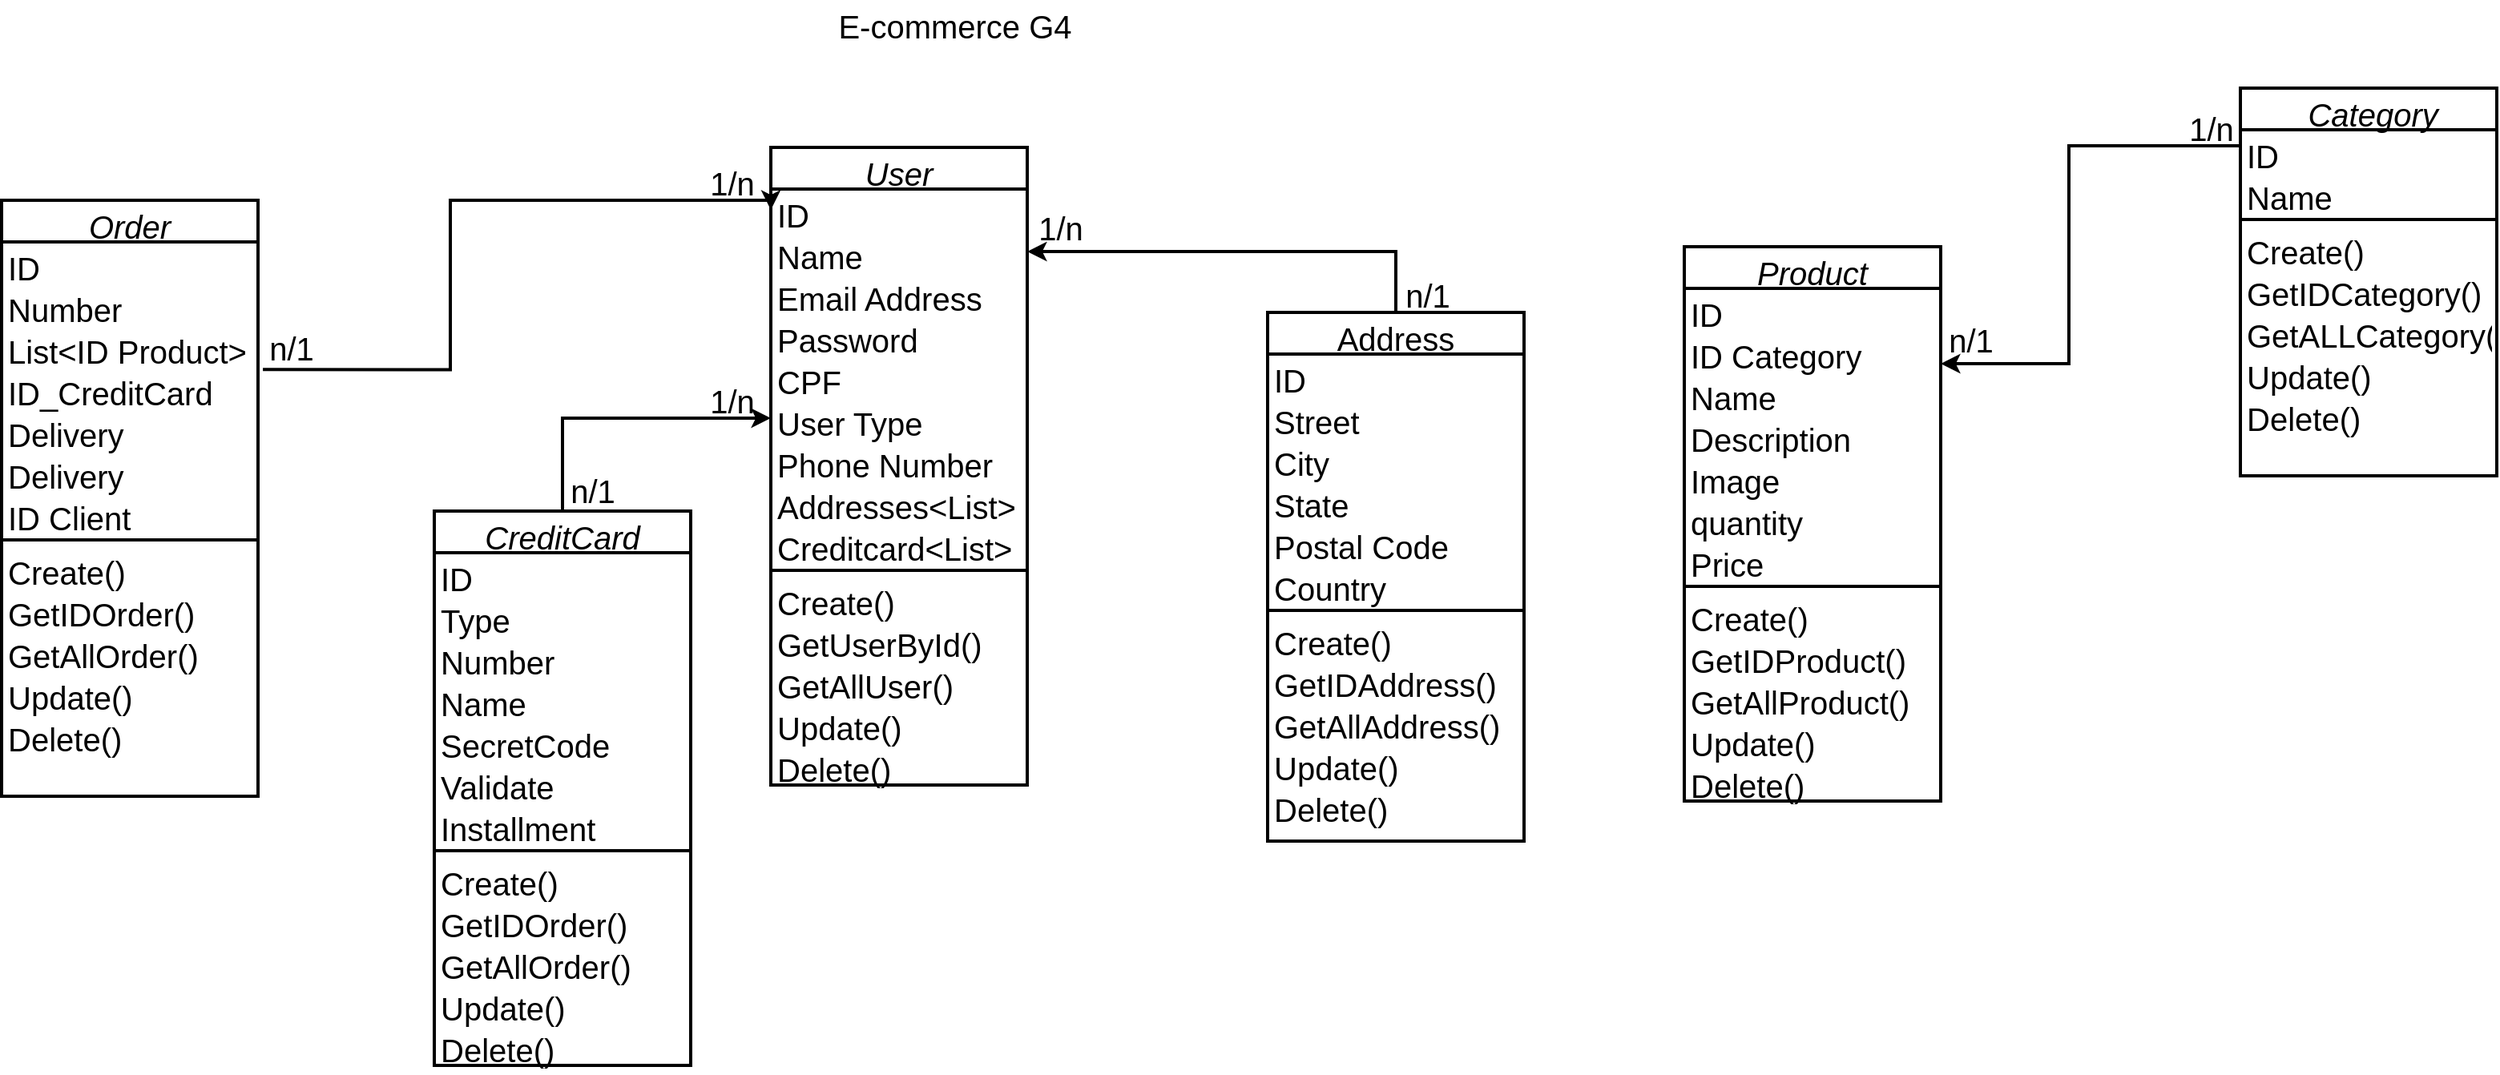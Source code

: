 <mxfile version="21.2.1" type="github">
  <diagram id="C5RBs43oDa-KdzZeNtuy" name="Page-1">
    <mxGraphModel dx="2834" dy="735" grid="1" gridSize="10" guides="1" tooltips="1" connect="1" arrows="1" fold="1" page="1" pageScale="1" pageWidth="827" pageHeight="1169" math="0" shadow="0">
      <root>
        <mxCell id="WIyWlLk6GJQsqaUBKTNV-0" />
        <mxCell id="WIyWlLk6GJQsqaUBKTNV-1" parent="WIyWlLk6GJQsqaUBKTNV-0" />
        <mxCell id="zkfFHV4jXpPFQw0GAbJ--0" value="User" style="swimlane;fontStyle=2;align=center;verticalAlign=top;childLayout=stackLayout;horizontal=1;startSize=26;horizontalStack=0;resizeParent=1;resizeLast=0;collapsible=1;marginBottom=0;rounded=0;shadow=0;strokeWidth=2;fontSize=20;labelBackgroundColor=none;labelBorderColor=none;spacing=0;" parent="WIyWlLk6GJQsqaUBKTNV-1" vertex="1">
          <mxGeometry x="310" y="97" width="160" height="398" as="geometry">
            <mxRectangle x="310" y="97" width="160" height="26" as="alternateBounds" />
          </mxGeometry>
        </mxCell>
        <mxCell id="CV67vwX7zclwXSkSuA7H-9" value="ID&#xa;" style="text;align=left;verticalAlign=top;spacingLeft=4;spacingRight=4;overflow=hidden;rotatable=0;points=[[0,0.5],[1,0.5]];portConstraint=eastwest;strokeWidth=2;fontSize=20;labelBackgroundColor=none;labelBorderColor=none;spacing=0;" parent="zkfFHV4jXpPFQw0GAbJ--0" vertex="1">
          <mxGeometry y="26" width="160" height="26" as="geometry" />
        </mxCell>
        <mxCell id="zkfFHV4jXpPFQw0GAbJ--1" value="Name" style="text;align=left;verticalAlign=top;spacingLeft=4;spacingRight=4;overflow=hidden;rotatable=0;points=[[0,0.5],[1,0.5]];portConstraint=eastwest;strokeWidth=2;fontSize=20;labelBackgroundColor=none;labelBorderColor=none;spacing=0;" parent="zkfFHV4jXpPFQw0GAbJ--0" vertex="1">
          <mxGeometry y="52" width="160" height="26" as="geometry" />
        </mxCell>
        <mxCell id="zkfFHV4jXpPFQw0GAbJ--3" value="Email Address" style="text;align=left;verticalAlign=top;spacingLeft=4;spacingRight=4;overflow=hidden;rotatable=0;points=[[0,0.5],[1,0.5]];portConstraint=eastwest;rounded=0;shadow=0;strokeWidth=2;fontSize=20;labelBackgroundColor=none;labelBorderColor=none;spacing=0;" parent="zkfFHV4jXpPFQw0GAbJ--0" vertex="1">
          <mxGeometry y="78" width="160" height="26" as="geometry" />
        </mxCell>
        <mxCell id="CV67vwX7zclwXSkSuA7H-7" value="Password" style="text;align=left;verticalAlign=top;spacingLeft=4;spacingRight=4;overflow=hidden;rotatable=0;points=[[0,0.5],[1,0.5]];portConstraint=eastwest;rounded=0;shadow=0;strokeWidth=2;fontSize=20;labelBackgroundColor=none;labelBorderColor=none;spacing=0;" parent="zkfFHV4jXpPFQw0GAbJ--0" vertex="1">
          <mxGeometry y="104" width="160" height="26" as="geometry" />
        </mxCell>
        <mxCell id="CV67vwX7zclwXSkSuA7H-230" value="CPF&#xa;" style="text;align=left;verticalAlign=top;spacingLeft=4;spacingRight=4;overflow=hidden;rotatable=0;points=[[0,0.5],[1,0.5]];portConstraint=eastwest;rounded=0;shadow=0;strokeWidth=2;fontSize=20;labelBackgroundColor=none;labelBorderColor=none;spacing=0;" parent="zkfFHV4jXpPFQw0GAbJ--0" vertex="1">
          <mxGeometry y="130" width="160" height="26" as="geometry" />
        </mxCell>
        <mxCell id="CV67vwX7zclwXSkSuA7H-6" value="User Type&#xa;" style="text;align=left;verticalAlign=top;spacingLeft=4;spacingRight=4;overflow=hidden;rotatable=0;points=[[0,0.5],[1,0.5]];portConstraint=eastwest;rounded=0;shadow=0;strokeWidth=2;fontSize=20;labelBackgroundColor=none;labelBorderColor=none;spacing=0;" parent="zkfFHV4jXpPFQw0GAbJ--0" vertex="1">
          <mxGeometry y="156" width="160" height="26" as="geometry" />
        </mxCell>
        <mxCell id="zkfFHV4jXpPFQw0GAbJ--2" value="Phone Number" style="text;align=left;verticalAlign=top;spacingLeft=4;spacingRight=4;overflow=hidden;rotatable=0;points=[[0,0.5],[1,0.5]];portConstraint=eastwest;rounded=0;shadow=0;strokeWidth=2;fontSize=20;labelBackgroundColor=none;labelBorderColor=none;spacing=0;" parent="zkfFHV4jXpPFQw0GAbJ--0" vertex="1">
          <mxGeometry y="182" width="160" height="26" as="geometry" />
        </mxCell>
        <mxCell id="CV67vwX7zclwXSkSuA7H-237" value="Addresses&lt;List&gt;" style="text;align=left;verticalAlign=top;spacingLeft=4;spacingRight=4;overflow=hidden;rotatable=0;points=[[0,0.5],[1,0.5]];portConstraint=eastwest;rounded=0;shadow=0;strokeWidth=2;fontSize=20;labelBackgroundColor=none;labelBorderColor=none;spacing=0;" parent="zkfFHV4jXpPFQw0GAbJ--0" vertex="1">
          <mxGeometry y="208" width="160" height="26" as="geometry" />
        </mxCell>
        <mxCell id="aAlWt6DR_Hnhy0xP232b-1" value="Creditcard&lt;List&gt;" style="text;align=left;verticalAlign=top;spacingLeft=4;spacingRight=4;overflow=hidden;rotatable=0;points=[[0,0.5],[1,0.5]];portConstraint=eastwest;rounded=0;shadow=0;strokeWidth=2;fontSize=20;labelBackgroundColor=none;labelBorderColor=none;spacing=0;" parent="zkfFHV4jXpPFQw0GAbJ--0" vertex="1">
          <mxGeometry y="234" width="160" height="26" as="geometry" />
        </mxCell>
        <mxCell id="zkfFHV4jXpPFQw0GAbJ--4" value="" style="line;strokeWidth=2;align=left;verticalAlign=middle;spacingTop=-1;spacingLeft=3;spacingRight=3;rotatable=0;labelPosition=right;points=[];portConstraint=eastwest;fontSize=20;labelBackgroundColor=none;labelBorderColor=none;spacing=0;" parent="zkfFHV4jXpPFQw0GAbJ--0" vertex="1">
          <mxGeometry y="260" width="160" height="8" as="geometry" />
        </mxCell>
        <mxCell id="CV67vwX7zclwXSkSuA7H-208" value="Create()&#xa;" style="text;align=left;verticalAlign=top;spacingLeft=4;spacingRight=4;overflow=hidden;rotatable=0;points=[[0,0.5],[1,0.5]];portConstraint=eastwest;rounded=0;shadow=0;strokeWidth=2;fontSize=20;labelBackgroundColor=none;labelBorderColor=none;spacing=0;" parent="zkfFHV4jXpPFQw0GAbJ--0" vertex="1">
          <mxGeometry y="268" width="160" height="26" as="geometry" />
        </mxCell>
        <mxCell id="CV67vwX7zclwXSkSuA7H-12" value="GetUserById()" style="text;align=left;verticalAlign=top;spacingLeft=4;spacingRight=4;overflow=hidden;rotatable=0;points=[[0,0.5],[1,0.5]];portConstraint=eastwest;rounded=0;shadow=0;strokeWidth=2;fontSize=20;labelBackgroundColor=none;labelBorderColor=none;spacing=0;" parent="zkfFHV4jXpPFQw0GAbJ--0" vertex="1">
          <mxGeometry y="294" width="160" height="26" as="geometry" />
        </mxCell>
        <mxCell id="CV67vwX7zclwXSkSuA7H-13" value="GetAllUser()" style="text;align=left;verticalAlign=top;spacingLeft=4;spacingRight=4;overflow=hidden;rotatable=0;points=[[0,0.5],[1,0.5]];portConstraint=eastwest;rounded=0;shadow=0;strokeWidth=2;fontSize=20;labelBackgroundColor=none;labelBorderColor=none;spacing=0;" parent="zkfFHV4jXpPFQw0GAbJ--0" vertex="1">
          <mxGeometry y="320" width="160" height="26" as="geometry" />
        </mxCell>
        <mxCell id="CV67vwX7zclwXSkSuA7H-14" value="Update()" style="text;align=left;verticalAlign=top;spacingLeft=4;spacingRight=4;overflow=hidden;rotatable=0;points=[[0,0.5],[1,0.5]];portConstraint=eastwest;rounded=0;shadow=0;strokeWidth=2;fontSize=20;labelBackgroundColor=none;labelBorderColor=none;spacing=0;" parent="zkfFHV4jXpPFQw0GAbJ--0" vertex="1">
          <mxGeometry y="346" width="160" height="26" as="geometry" />
        </mxCell>
        <mxCell id="CV67vwX7zclwXSkSuA7H-16" value="Delete()" style="text;align=left;verticalAlign=top;spacingLeft=4;spacingRight=4;overflow=hidden;rotatable=0;points=[[0,0.5],[1,0.5]];portConstraint=eastwest;rounded=0;shadow=0;strokeWidth=2;fontSize=20;labelBackgroundColor=none;labelBorderColor=none;spacing=0;" parent="zkfFHV4jXpPFQw0GAbJ--0" vertex="1">
          <mxGeometry y="372" width="160" height="26" as="geometry" />
        </mxCell>
        <mxCell id="CV67vwX7zclwXSkSuA7H-223" value="" style="edgeStyle=orthogonalEdgeStyle;rounded=0;orthogonalLoop=1;jettySize=auto;exitX=0.5;exitY=0;exitDx=0;exitDy=0;entryX=1;entryY=0.5;entryDx=0;entryDy=0;strokeWidth=2;fontSize=20;labelBackgroundColor=none;labelBorderColor=none;spacing=0;" parent="WIyWlLk6GJQsqaUBKTNV-1" source="zkfFHV4jXpPFQw0GAbJ--17" target="zkfFHV4jXpPFQw0GAbJ--1" edge="1">
          <mxGeometry relative="1" as="geometry" />
        </mxCell>
        <mxCell id="zkfFHV4jXpPFQw0GAbJ--17" value="Address" style="swimlane;fontStyle=0;align=center;verticalAlign=top;childLayout=stackLayout;horizontal=1;startSize=26;horizontalStack=0;resizeParent=1;resizeLast=0;collapsible=1;marginBottom=0;rounded=0;shadow=0;strokeWidth=2;fontSize=20;labelBackgroundColor=none;labelBorderColor=none;spacing=0;" parent="WIyWlLk6GJQsqaUBKTNV-1" vertex="1">
          <mxGeometry x="620" y="200" width="160" height="330" as="geometry">
            <mxRectangle x="550" y="140" width="160" height="26" as="alternateBounds" />
          </mxGeometry>
        </mxCell>
        <mxCell id="CV67vwX7zclwXSkSuA7H-10" value="ID&#xa;" style="text;align=left;verticalAlign=top;spacingLeft=4;spacingRight=4;overflow=hidden;rotatable=0;points=[[0,0.5],[1,0.5]];portConstraint=eastwest;strokeWidth=2;fontSize=20;labelBackgroundColor=none;labelBorderColor=none;spacing=0;" parent="zkfFHV4jXpPFQw0GAbJ--17" vertex="1">
          <mxGeometry y="26" width="160" height="26" as="geometry" />
        </mxCell>
        <mxCell id="zkfFHV4jXpPFQw0GAbJ--18" value="Street" style="text;align=left;verticalAlign=top;spacingLeft=4;spacingRight=4;overflow=hidden;rotatable=0;points=[[0,0.5],[1,0.5]];portConstraint=eastwest;strokeWidth=2;fontSize=20;labelBackgroundColor=none;labelBorderColor=none;spacing=0;" parent="zkfFHV4jXpPFQw0GAbJ--17" vertex="1">
          <mxGeometry y="52" width="160" height="26" as="geometry" />
        </mxCell>
        <mxCell id="zkfFHV4jXpPFQw0GAbJ--19" value="City" style="text;align=left;verticalAlign=top;spacingLeft=4;spacingRight=4;overflow=hidden;rotatable=0;points=[[0,0.5],[1,0.5]];portConstraint=eastwest;rounded=0;shadow=0;strokeWidth=2;fontSize=20;labelBackgroundColor=none;labelBorderColor=none;spacing=0;" parent="zkfFHV4jXpPFQw0GAbJ--17" vertex="1">
          <mxGeometry y="78" width="160" height="26" as="geometry" />
        </mxCell>
        <mxCell id="zkfFHV4jXpPFQw0GAbJ--20" value="State" style="text;align=left;verticalAlign=top;spacingLeft=4;spacingRight=4;overflow=hidden;rotatable=0;points=[[0,0.5],[1,0.5]];portConstraint=eastwest;rounded=0;shadow=0;strokeWidth=2;fontSize=20;labelBackgroundColor=none;labelBorderColor=none;spacing=0;" parent="zkfFHV4jXpPFQw0GAbJ--17" vertex="1">
          <mxGeometry y="104" width="160" height="26" as="geometry" />
        </mxCell>
        <mxCell id="zkfFHV4jXpPFQw0GAbJ--21" value="Postal Code" style="text;align=left;verticalAlign=top;spacingLeft=4;spacingRight=4;overflow=hidden;rotatable=0;points=[[0,0.5],[1,0.5]];portConstraint=eastwest;rounded=0;shadow=0;strokeWidth=2;fontSize=20;labelBackgroundColor=none;labelBorderColor=none;spacing=0;" parent="zkfFHV4jXpPFQw0GAbJ--17" vertex="1">
          <mxGeometry y="130" width="160" height="26" as="geometry" />
        </mxCell>
        <mxCell id="zkfFHV4jXpPFQw0GAbJ--22" value="Country" style="text;align=left;verticalAlign=top;spacingLeft=4;spacingRight=4;overflow=hidden;rotatable=0;points=[[0,0.5],[1,0.5]];portConstraint=eastwest;rounded=0;shadow=0;strokeWidth=2;fontSize=20;labelBackgroundColor=none;labelBorderColor=none;spacing=0;" parent="zkfFHV4jXpPFQw0GAbJ--17" vertex="1">
          <mxGeometry y="156" width="160" height="26" as="geometry" />
        </mxCell>
        <mxCell id="zkfFHV4jXpPFQw0GAbJ--23" value="" style="line;strokeWidth=2;align=left;verticalAlign=middle;spacingTop=-1;spacingLeft=3;spacingRight=3;rotatable=0;labelPosition=right;points=[];portConstraint=eastwest;fontSize=20;labelBackgroundColor=none;labelBorderColor=none;spacing=0;" parent="zkfFHV4jXpPFQw0GAbJ--17" vertex="1">
          <mxGeometry y="182" width="160" height="8" as="geometry" />
        </mxCell>
        <mxCell id="CV67vwX7zclwXSkSuA7H-210" value="Create()&#xa;" style="text;align=left;verticalAlign=top;spacingLeft=4;spacingRight=4;overflow=hidden;rotatable=0;points=[[0,0.5],[1,0.5]];portConstraint=eastwest;rounded=0;shadow=0;strokeWidth=2;fontSize=20;labelBackgroundColor=none;labelBorderColor=none;spacing=0;" parent="zkfFHV4jXpPFQw0GAbJ--17" vertex="1">
          <mxGeometry y="190" width="160" height="26" as="geometry" />
        </mxCell>
        <mxCell id="CV67vwX7zclwXSkSuA7H-211" value="GetIDAddress()" style="text;align=left;verticalAlign=top;spacingLeft=4;spacingRight=4;overflow=hidden;rotatable=0;points=[[0,0.5],[1,0.5]];portConstraint=eastwest;rounded=0;shadow=0;strokeWidth=2;fontSize=20;labelBackgroundColor=none;labelBorderColor=none;spacing=0;" parent="zkfFHV4jXpPFQw0GAbJ--17" vertex="1">
          <mxGeometry y="216" width="160" height="26" as="geometry" />
        </mxCell>
        <mxCell id="CV67vwX7zclwXSkSuA7H-212" value="GetAllAddress()" style="text;align=left;verticalAlign=top;spacingLeft=4;spacingRight=4;overflow=hidden;rotatable=0;points=[[0,0.5],[1,0.5]];portConstraint=eastwest;rounded=0;shadow=0;strokeWidth=2;fontSize=20;labelBackgroundColor=none;labelBorderColor=none;spacing=0;" parent="zkfFHV4jXpPFQw0GAbJ--17" vertex="1">
          <mxGeometry y="242" width="160" height="26" as="geometry" />
        </mxCell>
        <mxCell id="CV67vwX7zclwXSkSuA7H-214" value="Update()" style="text;align=left;verticalAlign=top;spacingLeft=4;spacingRight=4;overflow=hidden;rotatable=0;points=[[0,0.5],[1,0.5]];portConstraint=eastwest;rounded=0;shadow=0;strokeWidth=2;fontSize=20;labelBackgroundColor=none;labelBorderColor=none;spacing=0;" parent="zkfFHV4jXpPFQw0GAbJ--17" vertex="1">
          <mxGeometry y="268" width="160" height="26" as="geometry" />
        </mxCell>
        <mxCell id="CV67vwX7zclwXSkSuA7H-213" value="Delete()" style="text;align=left;verticalAlign=top;spacingLeft=4;spacingRight=4;overflow=hidden;rotatable=0;points=[[0,0.5],[1,0.5]];portConstraint=eastwest;rounded=0;shadow=0;strokeWidth=2;fontSize=20;labelBackgroundColor=none;labelBorderColor=none;spacing=0;" parent="zkfFHV4jXpPFQw0GAbJ--17" vertex="1">
          <mxGeometry y="294" width="160" height="26" as="geometry" />
        </mxCell>
        <mxCell id="3bEN34jlHVHBaCURsy2C-18" value="" style="edgeStyle=orthogonalEdgeStyle;rounded=0;orthogonalLoop=1;jettySize=auto;entryX=0;entryY=0.5;entryDx=0;entryDy=0;exitX=1.019;exitY=0.064;exitDx=0;exitDy=0;exitPerimeter=0;strokeWidth=2;fontSize=20;labelBackgroundColor=none;labelBorderColor=none;spacing=0;" parent="WIyWlLk6GJQsqaUBKTNV-1" source="3bEN34jlHVHBaCURsy2C-16" target="CV67vwX7zclwXSkSuA7H-9" edge="1">
          <mxGeometry relative="1" as="geometry">
            <Array as="points">
              <mxPoint x="110" y="236" />
              <mxPoint x="110" y="130" />
              <mxPoint x="310" y="130" />
            </Array>
          </mxGeometry>
        </mxCell>
        <mxCell id="CV67vwX7zclwXSkSuA7H-23" value="Order" style="swimlane;fontStyle=2;align=center;verticalAlign=top;childLayout=stackLayout;horizontal=1;startSize=26;horizontalStack=0;resizeParent=1;resizeLast=0;collapsible=1;marginBottom=0;rounded=0;shadow=0;strokeWidth=2;fontSize=20;labelBackgroundColor=none;labelBorderColor=none;spacing=0;" parent="WIyWlLk6GJQsqaUBKTNV-1" vertex="1">
          <mxGeometry x="-170" y="130" width="160" height="372" as="geometry">
            <mxRectangle x="230" y="140" width="160" height="26" as="alternateBounds" />
          </mxGeometry>
        </mxCell>
        <mxCell id="CV67vwX7zclwXSkSuA7H-24" value="ID&#xa;" style="text;align=left;verticalAlign=top;spacingLeft=4;spacingRight=4;overflow=hidden;rotatable=0;points=[[0,0.5],[1,0.5]];portConstraint=eastwest;strokeWidth=2;fontSize=20;labelBackgroundColor=none;labelBorderColor=none;spacing=0;" parent="CV67vwX7zclwXSkSuA7H-23" vertex="1">
          <mxGeometry y="26" width="160" height="26" as="geometry" />
        </mxCell>
        <mxCell id="CV67vwX7zclwXSkSuA7H-25" value="Number" style="text;align=left;verticalAlign=top;spacingLeft=4;spacingRight=4;overflow=hidden;rotatable=0;points=[[0,0.5],[1,0.5]];portConstraint=eastwest;strokeWidth=2;fontSize=20;labelBackgroundColor=none;labelBorderColor=none;spacing=0;" parent="CV67vwX7zclwXSkSuA7H-23" vertex="1">
          <mxGeometry y="52" width="160" height="26" as="geometry" />
        </mxCell>
        <mxCell id="CV67vwX7zclwXSkSuA7H-220" value="List&lt;ID Product&gt;&#xa;" style="text;align=left;verticalAlign=top;spacingLeft=4;spacingRight=4;overflow=hidden;rotatable=0;points=[[0,0.5],[1,0.5]];portConstraint=eastwest;rounded=0;shadow=0;strokeWidth=2;fontSize=20;labelBackgroundColor=none;labelBorderColor=none;spacing=0;" parent="CV67vwX7zclwXSkSuA7H-23" vertex="1">
          <mxGeometry y="78" width="160" height="26" as="geometry" />
        </mxCell>
        <mxCell id="3bEN34jlHVHBaCURsy2C-16" value="ID_CreditCard" style="text;align=left;verticalAlign=top;spacingLeft=4;spacingRight=4;overflow=hidden;rotatable=0;points=[[0,0.5],[1,0.5]];portConstraint=eastwest;strokeWidth=2;fontSize=20;labelBackgroundColor=none;labelBorderColor=none;spacing=0;" parent="CV67vwX7zclwXSkSuA7H-23" vertex="1">
          <mxGeometry y="104" width="160" height="26" as="geometry" />
        </mxCell>
        <mxCell id="3bEN34jlHVHBaCURsy2C-1" value="Delivery" style="text;align=left;verticalAlign=top;spacingLeft=4;spacingRight=4;overflow=hidden;rotatable=0;points=[[0,0.5],[1,0.5]];portConstraint=eastwest;rounded=0;shadow=0;strokeWidth=2;fontSize=20;labelBackgroundColor=none;labelBorderColor=none;spacing=0;" parent="CV67vwX7zclwXSkSuA7H-23" vertex="1">
          <mxGeometry y="130" width="160" height="26" as="geometry" />
        </mxCell>
        <mxCell id="3bEN34jlHVHBaCURsy2C-19" value="Delivery" style="text;align=left;verticalAlign=top;spacingLeft=4;spacingRight=4;overflow=hidden;rotatable=0;points=[[0,0.5],[1,0.5]];portConstraint=eastwest;rounded=0;shadow=0;strokeWidth=2;fontSize=20;labelBackgroundColor=none;labelBorderColor=none;spacing=0;" parent="CV67vwX7zclwXSkSuA7H-23" vertex="1">
          <mxGeometry y="156" width="160" height="26" as="geometry" />
        </mxCell>
        <mxCell id="CV67vwX7zclwXSkSuA7H-29" value="ID Client" style="text;align=left;verticalAlign=top;spacingLeft=4;spacingRight=4;overflow=hidden;rotatable=0;points=[[0,0.5],[1,0.5]];portConstraint=eastwest;rounded=0;shadow=0;strokeWidth=2;fontSize=20;labelBackgroundColor=none;labelBorderColor=none;spacing=0;" parent="CV67vwX7zclwXSkSuA7H-23" vertex="1">
          <mxGeometry y="182" width="160" height="26" as="geometry" />
        </mxCell>
        <mxCell id="CV67vwX7zclwXSkSuA7H-31" value="" style="line;strokeWidth=2;align=left;verticalAlign=middle;spacingTop=-1;spacingLeft=3;spacingRight=3;rotatable=0;labelPosition=right;points=[];portConstraint=eastwest;fontSize=20;labelBackgroundColor=none;labelBorderColor=none;spacing=0;" parent="CV67vwX7zclwXSkSuA7H-23" vertex="1">
          <mxGeometry y="208" width="160" height="8" as="geometry" />
        </mxCell>
        <mxCell id="CV67vwX7zclwXSkSuA7H-205" value="Create()&#xa;" style="text;align=left;verticalAlign=top;spacingLeft=4;spacingRight=4;overflow=hidden;rotatable=0;points=[[0,0.5],[1,0.5]];portConstraint=eastwest;rounded=0;shadow=0;strokeWidth=2;fontSize=20;labelBackgroundColor=none;labelBorderColor=none;spacing=0;" parent="CV67vwX7zclwXSkSuA7H-23" vertex="1">
          <mxGeometry y="216" width="160" height="26" as="geometry" />
        </mxCell>
        <mxCell id="CV67vwX7zclwXSkSuA7H-32" value="GetIDOrder()" style="text;align=left;verticalAlign=top;spacingLeft=4;spacingRight=4;overflow=hidden;rotatable=0;points=[[0,0.5],[1,0.5]];portConstraint=eastwest;rounded=0;shadow=0;strokeWidth=2;fontSize=20;labelBackgroundColor=none;labelBorderColor=none;spacing=0;" parent="CV67vwX7zclwXSkSuA7H-23" vertex="1">
          <mxGeometry y="242" width="160" height="26" as="geometry" />
        </mxCell>
        <mxCell id="CV67vwX7zclwXSkSuA7H-33" value="GetAllOrder()" style="text;align=left;verticalAlign=top;spacingLeft=4;spacingRight=4;overflow=hidden;rotatable=0;points=[[0,0.5],[1,0.5]];portConstraint=eastwest;rounded=0;shadow=0;strokeWidth=2;fontSize=20;labelBackgroundColor=none;labelBorderColor=none;spacing=0;" parent="CV67vwX7zclwXSkSuA7H-23" vertex="1">
          <mxGeometry y="268" width="160" height="26" as="geometry" />
        </mxCell>
        <mxCell id="CV67vwX7zclwXSkSuA7H-34" value="Update()" style="text;align=left;verticalAlign=top;spacingLeft=4;spacingRight=4;overflow=hidden;rotatable=0;points=[[0,0.5],[1,0.5]];portConstraint=eastwest;rounded=0;shadow=0;strokeWidth=2;fontSize=20;labelBackgroundColor=none;labelBorderColor=none;spacing=0;" parent="CV67vwX7zclwXSkSuA7H-23" vertex="1">
          <mxGeometry y="294" width="160" height="26" as="geometry" />
        </mxCell>
        <mxCell id="CV67vwX7zclwXSkSuA7H-35" value="Delete()" style="text;align=left;verticalAlign=top;spacingLeft=4;spacingRight=4;overflow=hidden;rotatable=0;points=[[0,0.5],[1,0.5]];portConstraint=eastwest;rounded=0;shadow=0;strokeWidth=2;fontSize=20;labelBackgroundColor=none;labelBorderColor=none;spacing=0;" parent="CV67vwX7zclwXSkSuA7H-23" vertex="1">
          <mxGeometry y="320" width="160" height="26" as="geometry" />
        </mxCell>
        <mxCell id="CV67vwX7zclwXSkSuA7H-37" value=" Category" style="swimlane;fontStyle=2;align=center;verticalAlign=top;childLayout=stackLayout;horizontal=1;startSize=26;horizontalStack=0;resizeParent=1;resizeLast=0;collapsible=1;marginBottom=0;rounded=0;shadow=0;strokeWidth=2;fontSize=20;labelBackgroundColor=none;labelBorderColor=none;spacing=0;" parent="WIyWlLk6GJQsqaUBKTNV-1" vertex="1">
          <mxGeometry x="1227" y="60" width="160" height="242" as="geometry">
            <mxRectangle x="230" y="140" width="160" height="26" as="alternateBounds" />
          </mxGeometry>
        </mxCell>
        <mxCell id="CV67vwX7zclwXSkSuA7H-38" value="ID&#xa;" style="text;align=left;verticalAlign=top;spacingLeft=4;spacingRight=4;overflow=hidden;rotatable=0;points=[[0,0.5],[1,0.5]];portConstraint=eastwest;strokeWidth=2;fontSize=20;labelBackgroundColor=none;labelBorderColor=none;spacing=0;" parent="CV67vwX7zclwXSkSuA7H-37" vertex="1">
          <mxGeometry y="26" width="160" height="26" as="geometry" />
        </mxCell>
        <mxCell id="CV67vwX7zclwXSkSuA7H-39" value="Name" style="text;align=left;verticalAlign=top;spacingLeft=4;spacingRight=4;overflow=hidden;rotatable=0;points=[[0,0.5],[1,0.5]];portConstraint=eastwest;strokeWidth=2;fontSize=20;labelBackgroundColor=none;labelBorderColor=none;spacing=0;" parent="CV67vwX7zclwXSkSuA7H-37" vertex="1">
          <mxGeometry y="52" width="160" height="26" as="geometry" />
        </mxCell>
        <mxCell id="CV67vwX7zclwXSkSuA7H-42" value="" style="line;strokeWidth=2;align=left;verticalAlign=middle;spacingTop=-1;spacingLeft=3;spacingRight=3;rotatable=0;labelPosition=right;points=[];portConstraint=eastwest;fontSize=20;labelBackgroundColor=none;labelBorderColor=none;spacing=0;" parent="CV67vwX7zclwXSkSuA7H-37" vertex="1">
          <mxGeometry y="78" width="160" height="8" as="geometry" />
        </mxCell>
        <mxCell id="CV67vwX7zclwXSkSuA7H-204" value="Create()&#xa;" style="text;align=left;verticalAlign=top;spacingLeft=4;spacingRight=4;overflow=hidden;rotatable=0;points=[[0,0.5],[1,0.5]];portConstraint=eastwest;rounded=0;shadow=0;strokeWidth=2;fontSize=20;labelBackgroundColor=none;labelBorderColor=none;spacing=0;" parent="CV67vwX7zclwXSkSuA7H-37" vertex="1">
          <mxGeometry y="86" width="160" height="26" as="geometry" />
        </mxCell>
        <mxCell id="CV67vwX7zclwXSkSuA7H-43" value="GetIDCategory()" style="text;align=left;verticalAlign=top;spacingLeft=4;spacingRight=4;overflow=hidden;rotatable=0;points=[[0,0.5],[1,0.5]];portConstraint=eastwest;rounded=0;shadow=0;strokeWidth=2;fontSize=20;labelBackgroundColor=none;labelBorderColor=none;spacing=0;" parent="CV67vwX7zclwXSkSuA7H-37" vertex="1">
          <mxGeometry y="112" width="160" height="26" as="geometry" />
        </mxCell>
        <mxCell id="CV67vwX7zclwXSkSuA7H-44" value="GetALLCategory()" style="text;align=left;verticalAlign=top;spacingLeft=4;spacingRight=4;overflow=hidden;rotatable=0;points=[[0,0.5],[1,0.5]];portConstraint=eastwest;rounded=0;shadow=0;strokeWidth=2;fontSize=20;labelBackgroundColor=none;labelBorderColor=none;spacing=0;" parent="CV67vwX7zclwXSkSuA7H-37" vertex="1">
          <mxGeometry y="138" width="160" height="26" as="geometry" />
        </mxCell>
        <mxCell id="CV67vwX7zclwXSkSuA7H-45" value="Update()" style="text;align=left;verticalAlign=top;spacingLeft=4;spacingRight=4;overflow=hidden;rotatable=0;points=[[0,0.5],[1,0.5]];portConstraint=eastwest;rounded=0;shadow=0;strokeWidth=2;fontSize=20;labelBackgroundColor=none;labelBorderColor=none;spacing=0;" parent="CV67vwX7zclwXSkSuA7H-37" vertex="1">
          <mxGeometry y="164" width="160" height="26" as="geometry" />
        </mxCell>
        <mxCell id="CV67vwX7zclwXSkSuA7H-46" value="Delete()" style="text;align=left;verticalAlign=top;spacingLeft=4;spacingRight=4;overflow=hidden;rotatable=0;points=[[0,0.5],[1,0.5]];portConstraint=eastwest;rounded=0;shadow=0;strokeWidth=2;fontSize=20;labelBackgroundColor=none;labelBorderColor=none;spacing=0;" parent="CV67vwX7zclwXSkSuA7H-37" vertex="1">
          <mxGeometry y="190" width="160" height="26" as="geometry" />
        </mxCell>
        <mxCell id="CV67vwX7zclwXSkSuA7H-189" value="Product&#xa;" style="swimlane;fontStyle=2;align=center;verticalAlign=top;childLayout=stackLayout;horizontal=1;startSize=26;horizontalStack=0;resizeParent=1;resizeLast=0;collapsible=1;marginBottom=0;rounded=0;shadow=0;strokeWidth=2;fontSize=20;labelBackgroundColor=none;labelBorderColor=none;spacing=0;" parent="WIyWlLk6GJQsqaUBKTNV-1" vertex="1">
          <mxGeometry x="880" y="159" width="160" height="346" as="geometry">
            <mxRectangle x="230" y="140" width="160" height="26" as="alternateBounds" />
          </mxGeometry>
        </mxCell>
        <mxCell id="CV67vwX7zclwXSkSuA7H-190" value="ID&#xa;" style="text;align=left;verticalAlign=top;spacingLeft=4;spacingRight=4;overflow=hidden;rotatable=0;points=[[0,0.5],[1,0.5]];portConstraint=eastwest;strokeWidth=2;fontSize=20;labelBackgroundColor=none;labelBorderColor=none;spacing=0;" parent="CV67vwX7zclwXSkSuA7H-189" vertex="1">
          <mxGeometry y="26" width="160" height="26" as="geometry" />
        </mxCell>
        <mxCell id="CV67vwX7zclwXSkSuA7H-222" value="ID Category&#xa;" style="text;align=left;verticalAlign=top;spacingLeft=4;spacingRight=4;overflow=hidden;rotatable=0;points=[[0,0.5],[1,0.5]];portConstraint=eastwest;rounded=0;shadow=0;strokeWidth=2;fontSize=20;labelBackgroundColor=none;labelBorderColor=none;spacing=0;" parent="CV67vwX7zclwXSkSuA7H-189" vertex="1">
          <mxGeometry y="52" width="160" height="26" as="geometry" />
        </mxCell>
        <mxCell id="CV67vwX7zclwXSkSuA7H-191" value="Name" style="text;align=left;verticalAlign=top;spacingLeft=4;spacingRight=4;overflow=hidden;rotatable=0;points=[[0,0.5],[1,0.5]];portConstraint=eastwest;strokeWidth=2;fontSize=20;labelBackgroundColor=none;labelBorderColor=none;spacing=0;" parent="CV67vwX7zclwXSkSuA7H-189" vertex="1">
          <mxGeometry y="78" width="160" height="26" as="geometry" />
        </mxCell>
        <mxCell id="CV67vwX7zclwXSkSuA7H-198" value="Description" style="text;align=left;verticalAlign=top;spacingLeft=4;spacingRight=4;overflow=hidden;rotatable=0;points=[[0,0.5],[1,0.5]];portConstraint=eastwest;strokeWidth=2;fontSize=20;labelBackgroundColor=none;labelBorderColor=none;spacing=0;" parent="CV67vwX7zclwXSkSuA7H-189" vertex="1">
          <mxGeometry y="104" width="160" height="26" as="geometry" />
        </mxCell>
        <mxCell id="CV67vwX7zclwXSkSuA7H-203" value="Image" style="text;align=left;verticalAlign=top;spacingLeft=4;spacingRight=4;overflow=hidden;rotatable=0;points=[[0,0.5],[1,0.5]];portConstraint=eastwest;strokeWidth=2;fontSize=20;labelBackgroundColor=none;labelBorderColor=none;spacing=0;" parent="CV67vwX7zclwXSkSuA7H-189" vertex="1">
          <mxGeometry y="130" width="160" height="26" as="geometry" />
        </mxCell>
        <mxCell id="CV67vwX7zclwXSkSuA7H-202" value="quantity" style="text;align=left;verticalAlign=top;spacingLeft=4;spacingRight=4;overflow=hidden;rotatable=0;points=[[0,0.5],[1,0.5]];portConstraint=eastwest;strokeWidth=2;fontSize=20;labelBackgroundColor=none;labelBorderColor=none;spacing=0;" parent="CV67vwX7zclwXSkSuA7H-189" vertex="1">
          <mxGeometry y="156" width="160" height="26" as="geometry" />
        </mxCell>
        <mxCell id="CV67vwX7zclwXSkSuA7H-199" value="Price" style="text;align=left;verticalAlign=top;spacingLeft=4;spacingRight=4;overflow=hidden;rotatable=0;points=[[0,0.5],[1,0.5]];portConstraint=eastwest;strokeWidth=2;fontSize=20;labelBackgroundColor=none;labelBorderColor=none;spacing=0;" parent="CV67vwX7zclwXSkSuA7H-189" vertex="1">
          <mxGeometry y="182" width="160" height="26" as="geometry" />
        </mxCell>
        <mxCell id="CV67vwX7zclwXSkSuA7H-193" value="" style="line;strokeWidth=2;align=left;verticalAlign=middle;spacingTop=-1;spacingLeft=3;spacingRight=3;rotatable=0;labelPosition=right;points=[];portConstraint=eastwest;fontSize=20;labelBackgroundColor=none;labelBorderColor=none;spacing=0;" parent="CV67vwX7zclwXSkSuA7H-189" vertex="1">
          <mxGeometry y="208" width="160" height="8" as="geometry" />
        </mxCell>
        <mxCell id="CV67vwX7zclwXSkSuA7H-232" value="Create()&#xa;" style="text;align=left;verticalAlign=top;spacingLeft=4;spacingRight=4;overflow=hidden;rotatable=0;points=[[0,0.5],[1,0.5]];portConstraint=eastwest;rounded=0;shadow=0;strokeWidth=2;fontSize=20;labelBackgroundColor=none;labelBorderColor=none;spacing=0;" parent="CV67vwX7zclwXSkSuA7H-189" vertex="1">
          <mxGeometry y="216" width="160" height="26" as="geometry" />
        </mxCell>
        <mxCell id="CV67vwX7zclwXSkSuA7H-194" value="GetIDProduct()" style="text;align=left;verticalAlign=top;spacingLeft=4;spacingRight=4;overflow=hidden;rotatable=0;points=[[0,0.5],[1,0.5]];portConstraint=eastwest;rounded=0;shadow=0;strokeWidth=2;fontSize=20;labelBackgroundColor=none;labelBorderColor=none;spacing=0;" parent="CV67vwX7zclwXSkSuA7H-189" vertex="1">
          <mxGeometry y="242" width="160" height="26" as="geometry" />
        </mxCell>
        <mxCell id="CV67vwX7zclwXSkSuA7H-195" value="GetAllProduct()" style="text;align=left;verticalAlign=top;spacingLeft=4;spacingRight=4;overflow=hidden;rotatable=0;points=[[0,0.5],[1,0.5]];portConstraint=eastwest;rounded=0;shadow=0;strokeWidth=2;fontSize=20;labelBackgroundColor=none;labelBorderColor=none;spacing=0;" parent="CV67vwX7zclwXSkSuA7H-189" vertex="1">
          <mxGeometry y="268" width="160" height="26" as="geometry" />
        </mxCell>
        <mxCell id="CV67vwX7zclwXSkSuA7H-196" value="Update()" style="text;align=left;verticalAlign=top;spacingLeft=4;spacingRight=4;overflow=hidden;rotatable=0;points=[[0,0.5],[1,0.5]];portConstraint=eastwest;rounded=0;shadow=0;strokeWidth=2;fontSize=20;labelBackgroundColor=none;labelBorderColor=none;spacing=0;" parent="CV67vwX7zclwXSkSuA7H-189" vertex="1">
          <mxGeometry y="294" width="160" height="26" as="geometry" />
        </mxCell>
        <mxCell id="CV67vwX7zclwXSkSuA7H-197" value="Delete()" style="text;align=left;verticalAlign=top;spacingLeft=4;spacingRight=4;overflow=hidden;rotatable=0;points=[[0,0.5],[1,0.5]];portConstraint=eastwest;rounded=0;shadow=0;strokeWidth=2;fontSize=20;labelBackgroundColor=none;labelBorderColor=none;spacing=0;" parent="CV67vwX7zclwXSkSuA7H-189" vertex="1">
          <mxGeometry y="320" width="160" height="26" as="geometry" />
        </mxCell>
        <mxCell id="CV67vwX7zclwXSkSuA7H-219" value="" style="edgeStyle=orthogonalEdgeStyle;rounded=0;orthogonalLoop=1;jettySize=auto;exitX=0;exitY=0.5;exitDx=0;exitDy=0;entryX=1;entryY=0.808;entryDx=0;entryDy=0;entryPerimeter=0;strokeWidth=2;fontSize=20;labelBackgroundColor=none;labelBorderColor=none;spacing=0;" parent="WIyWlLk6GJQsqaUBKTNV-1" source="CV67vwX7zclwXSkSuA7H-38" target="CV67vwX7zclwXSkSuA7H-222" edge="1">
          <mxGeometry relative="1" as="geometry">
            <Array as="points">
              <mxPoint x="1227" y="96" />
              <mxPoint x="1120" y="96" />
              <mxPoint x="1120" y="232" />
            </Array>
          </mxGeometry>
        </mxCell>
        <mxCell id="CV67vwX7zclwXSkSuA7H-233" value="E-commerce G4" style="text;resizable=0;autosize=1;align=center;verticalAlign=middle;points=[];fillColor=none;strokeColor=none;rounded=0;fontSize=20;strokeWidth=2;labelBackgroundColor=none;labelBorderColor=none;spacing=0;" parent="WIyWlLk6GJQsqaUBKTNV-1" vertex="1">
          <mxGeometry x="340" y="5" width="170" height="30" as="geometry" />
        </mxCell>
        <mxCell id="aAlWt6DR_Hnhy0xP232b-7" value="" style="edgeStyle=orthogonalEdgeStyle;rounded=0;orthogonalLoop=1;jettySize=auto;entryX=0;entryY=0.5;entryDx=0;entryDy=0;strokeWidth=2;fontSize=20;labelBackgroundColor=none;labelBorderColor=none;spacing=0;" parent="WIyWlLk6GJQsqaUBKTNV-1" source="3bEN34jlHVHBaCURsy2C-2" target="CV67vwX7zclwXSkSuA7H-6" edge="1">
          <mxGeometry relative="1" as="geometry" />
        </mxCell>
        <mxCell id="3bEN34jlHVHBaCURsy2C-2" value="CreditCard" style="swimlane;fontStyle=2;align=center;verticalAlign=top;childLayout=stackLayout;horizontal=1;startSize=26;horizontalStack=0;resizeParent=1;resizeLast=0;collapsible=1;marginBottom=0;rounded=0;shadow=0;strokeWidth=2;fontSize=20;labelBackgroundColor=none;labelBorderColor=none;spacing=0;" parent="WIyWlLk6GJQsqaUBKTNV-1" vertex="1">
          <mxGeometry x="100" y="324" width="160" height="346" as="geometry">
            <mxRectangle x="100" y="340" width="160" height="26" as="alternateBounds" />
          </mxGeometry>
        </mxCell>
        <mxCell id="3bEN34jlHVHBaCURsy2C-3" value="ID&#xa;" style="text;align=left;verticalAlign=top;spacingLeft=4;spacingRight=4;overflow=hidden;rotatable=0;points=[[0,0.5],[1,0.5]];portConstraint=eastwest;strokeWidth=2;fontSize=20;labelBackgroundColor=none;labelBorderColor=none;spacing=0;" parent="3bEN34jlHVHBaCURsy2C-2" vertex="1">
          <mxGeometry y="26" width="160" height="26" as="geometry" />
        </mxCell>
        <mxCell id="3bEN34jlHVHBaCURsy2C-15" value="Type&#xa;" style="text;align=left;verticalAlign=top;spacingLeft=4;spacingRight=4;overflow=hidden;rotatable=0;points=[[0,0.5],[1,0.5]];portConstraint=eastwest;strokeWidth=2;fontSize=20;labelBackgroundColor=none;labelBorderColor=none;spacing=0;" parent="3bEN34jlHVHBaCURsy2C-2" vertex="1">
          <mxGeometry y="52" width="160" height="26" as="geometry" />
        </mxCell>
        <mxCell id="3bEN34jlHVHBaCURsy2C-4" value="Number" style="text;align=left;verticalAlign=top;spacingLeft=4;spacingRight=4;overflow=hidden;rotatable=0;points=[[0,0.5],[1,0.5]];portConstraint=eastwest;strokeWidth=2;fontSize=20;labelBackgroundColor=none;labelBorderColor=none;spacing=0;" parent="3bEN34jlHVHBaCURsy2C-2" vertex="1">
          <mxGeometry y="78" width="160" height="26" as="geometry" />
        </mxCell>
        <mxCell id="3bEN34jlHVHBaCURsy2C-5" value="Name&#xa;" style="text;align=left;verticalAlign=top;spacingLeft=4;spacingRight=4;overflow=hidden;rotatable=0;points=[[0,0.5],[1,0.5]];portConstraint=eastwest;rounded=0;shadow=0;strokeWidth=2;fontSize=20;labelBackgroundColor=none;labelBorderColor=none;spacing=0;" parent="3bEN34jlHVHBaCURsy2C-2" vertex="1">
          <mxGeometry y="104" width="160" height="26" as="geometry" />
        </mxCell>
        <mxCell id="3bEN34jlHVHBaCURsy2C-6" value="SecretCode" style="text;align=left;verticalAlign=top;spacingLeft=4;spacingRight=4;overflow=hidden;rotatable=0;points=[[0,0.5],[1,0.5]];portConstraint=eastwest;rounded=0;shadow=0;strokeWidth=2;fontSize=20;labelBackgroundColor=none;labelBorderColor=none;spacing=0;" parent="3bEN34jlHVHBaCURsy2C-2" vertex="1">
          <mxGeometry y="130" width="160" height="26" as="geometry" />
        </mxCell>
        <mxCell id="3bEN34jlHVHBaCURsy2C-7" value="Validate" style="text;align=left;verticalAlign=top;spacingLeft=4;spacingRight=4;overflow=hidden;rotatable=0;points=[[0,0.5],[1,0.5]];portConstraint=eastwest;rounded=0;shadow=0;strokeWidth=2;fontSize=20;labelBackgroundColor=none;labelBorderColor=none;spacing=0;" parent="3bEN34jlHVHBaCURsy2C-2" vertex="1">
          <mxGeometry y="156" width="160" height="26" as="geometry" />
        </mxCell>
        <mxCell id="3bEN34jlHVHBaCURsy2C-8" value="Installment" style="text;align=left;verticalAlign=top;spacingLeft=4;spacingRight=4;overflow=hidden;rotatable=0;points=[[0,0.5],[1,0.5]];portConstraint=eastwest;rounded=0;shadow=0;strokeWidth=2;fontSize=20;labelBackgroundColor=none;labelBorderColor=none;spacing=0;" parent="3bEN34jlHVHBaCURsy2C-2" vertex="1">
          <mxGeometry y="182" width="160" height="26" as="geometry" />
        </mxCell>
        <mxCell id="3bEN34jlHVHBaCURsy2C-9" value="" style="line;strokeWidth=2;align=left;verticalAlign=middle;spacingTop=-1;spacingLeft=3;spacingRight=3;rotatable=0;labelPosition=right;points=[];portConstraint=eastwest;fontSize=20;labelBackgroundColor=none;labelBorderColor=none;spacing=0;" parent="3bEN34jlHVHBaCURsy2C-2" vertex="1">
          <mxGeometry y="208" width="160" height="8" as="geometry" />
        </mxCell>
        <mxCell id="3bEN34jlHVHBaCURsy2C-10" value="Create()&#xa;" style="text;align=left;verticalAlign=top;spacingLeft=4;spacingRight=4;overflow=hidden;rotatable=0;points=[[0,0.5],[1,0.5]];portConstraint=eastwest;rounded=0;shadow=0;strokeWidth=2;fontSize=20;labelBackgroundColor=none;labelBorderColor=none;spacing=0;" parent="3bEN34jlHVHBaCURsy2C-2" vertex="1">
          <mxGeometry y="216" width="160" height="26" as="geometry" />
        </mxCell>
        <mxCell id="3bEN34jlHVHBaCURsy2C-11" value="GetIDOrder()" style="text;align=left;verticalAlign=top;spacingLeft=4;spacingRight=4;overflow=hidden;rotatable=0;points=[[0,0.5],[1,0.5]];portConstraint=eastwest;rounded=0;shadow=0;strokeWidth=2;fontSize=20;labelBackgroundColor=none;labelBorderColor=none;spacing=0;" parent="3bEN34jlHVHBaCURsy2C-2" vertex="1">
          <mxGeometry y="242" width="160" height="26" as="geometry" />
        </mxCell>
        <mxCell id="3bEN34jlHVHBaCURsy2C-12" value="GetAllOrder()" style="text;align=left;verticalAlign=top;spacingLeft=4;spacingRight=4;overflow=hidden;rotatable=0;points=[[0,0.5],[1,0.5]];portConstraint=eastwest;rounded=0;shadow=0;strokeWidth=2;fontSize=20;labelBackgroundColor=none;labelBorderColor=none;spacing=0;" parent="3bEN34jlHVHBaCURsy2C-2" vertex="1">
          <mxGeometry y="268" width="160" height="26" as="geometry" />
        </mxCell>
        <mxCell id="3bEN34jlHVHBaCURsy2C-13" value="Update()" style="text;align=left;verticalAlign=top;spacingLeft=4;spacingRight=4;overflow=hidden;rotatable=0;points=[[0,0.5],[1,0.5]];portConstraint=eastwest;rounded=0;shadow=0;strokeWidth=2;fontSize=20;labelBackgroundColor=none;labelBorderColor=none;spacing=0;" parent="3bEN34jlHVHBaCURsy2C-2" vertex="1">
          <mxGeometry y="294" width="160" height="26" as="geometry" />
        </mxCell>
        <mxCell id="3bEN34jlHVHBaCURsy2C-14" value="Delete()" style="text;align=left;verticalAlign=top;spacingLeft=4;spacingRight=4;overflow=hidden;rotatable=0;points=[[0,0.5],[1,0.5]];portConstraint=eastwest;rounded=0;shadow=0;strokeWidth=2;fontSize=20;labelBackgroundColor=none;labelBorderColor=none;spacing=0;" parent="3bEN34jlHVHBaCURsy2C-2" vertex="1">
          <mxGeometry y="320" width="160" height="26" as="geometry" />
        </mxCell>
        <mxCell id="aAlWt6DR_Hnhy0xP232b-2" value="n/1" style="text;align=center;verticalAlign=middle;resizable=0;points=[];autosize=1;strokeColor=none;fillColor=none;strokeWidth=2;fontSize=20;labelBackgroundColor=none;labelBorderColor=none;spacing=0;" parent="WIyWlLk6GJQsqaUBKTNV-1" vertex="1">
          <mxGeometry x="695" y="173" width="50" height="30" as="geometry" />
        </mxCell>
        <mxCell id="aAlWt6DR_Hnhy0xP232b-5" value="n/1" style="text;align=center;verticalAlign=middle;resizable=0;points=[];autosize=1;strokeColor=none;fillColor=none;strokeWidth=2;fontSize=20;labelBackgroundColor=none;labelBorderColor=none;spacing=0;" parent="WIyWlLk6GJQsqaUBKTNV-1" vertex="1">
          <mxGeometry x="174" y="295" width="50" height="30" as="geometry" />
        </mxCell>
        <mxCell id="aAlWt6DR_Hnhy0xP232b-6" value="1/n" style="text;align=center;verticalAlign=middle;resizable=0;points=[];autosize=1;strokeColor=none;fillColor=none;strokeWidth=2;fontSize=20;labelBackgroundColor=none;labelBorderColor=none;spacing=0;" parent="WIyWlLk6GJQsqaUBKTNV-1" vertex="1">
          <mxGeometry x="466" y="131" width="50" height="30" as="geometry" />
        </mxCell>
        <mxCell id="aAlWt6DR_Hnhy0xP232b-8" value="1/n" style="text;align=center;verticalAlign=middle;resizable=0;points=[];autosize=1;strokeColor=none;fillColor=none;strokeWidth=2;fontSize=20;labelBackgroundColor=none;labelBorderColor=none;spacing=0;" parent="WIyWlLk6GJQsqaUBKTNV-1" vertex="1">
          <mxGeometry x="261" y="239" width="50" height="30" as="geometry" />
        </mxCell>
        <mxCell id="aAlWt6DR_Hnhy0xP232b-10" value="n/1" style="text;align=center;verticalAlign=middle;resizable=0;points=[];autosize=1;strokeColor=none;fillColor=none;strokeWidth=2;fontSize=20;labelBackgroundColor=none;labelBorderColor=none;spacing=0;" parent="WIyWlLk6GJQsqaUBKTNV-1" vertex="1">
          <mxGeometry x="-14" y="206" width="50" height="30" as="geometry" />
        </mxCell>
        <mxCell id="aAlWt6DR_Hnhy0xP232b-11" value="1/n" style="text;align=center;verticalAlign=middle;resizable=0;points=[];autosize=1;strokeColor=none;fillColor=none;strokeWidth=2;fontSize=20;labelBackgroundColor=none;labelBorderColor=none;spacing=0;" parent="WIyWlLk6GJQsqaUBKTNV-1" vertex="1">
          <mxGeometry x="261" y="103" width="50" height="30" as="geometry" />
        </mxCell>
        <mxCell id="aAlWt6DR_Hnhy0xP232b-13" value="n/1" style="text;align=center;verticalAlign=middle;resizable=0;points=[];autosize=1;strokeColor=none;fillColor=none;strokeWidth=2;fontSize=20;labelBackgroundColor=none;labelBorderColor=none;spacing=0;" parent="WIyWlLk6GJQsqaUBKTNV-1" vertex="1">
          <mxGeometry x="1034" y="201" width="50" height="30" as="geometry" />
        </mxCell>
        <mxCell id="aAlWt6DR_Hnhy0xP232b-14" value="1/n" style="text;align=center;verticalAlign=middle;resizable=0;points=[];autosize=1;strokeColor=none;fillColor=none;strokeWidth=2;fontSize=20;labelBackgroundColor=none;labelBorderColor=none;spacing=0;" parent="WIyWlLk6GJQsqaUBKTNV-1" vertex="1">
          <mxGeometry x="1184" y="69" width="50" height="30" as="geometry" />
        </mxCell>
      </root>
    </mxGraphModel>
  </diagram>
</mxfile>
